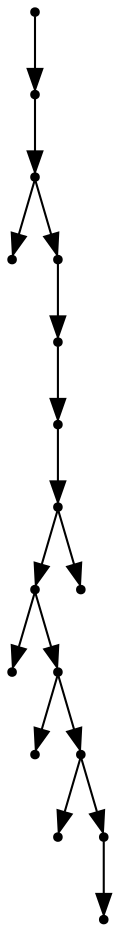 digraph {
  16 [shape=point];
  15 [shape=point];
  14 [shape=point];
  0 [shape=point];
  13 [shape=point];
  12 [shape=point];
  11 [shape=point];
  10 [shape=point];
  8 [shape=point];
  1 [shape=point];
  7 [shape=point];
  2 [shape=point];
  6 [shape=point];
  3 [shape=point];
  5 [shape=point];
  4 [shape=point];
  9 [shape=point];
16 -> 15;
15 -> 14;
14 -> 0;
14 -> 13;
13 -> 12;
12 -> 11;
11 -> 10;
10 -> 8;
8 -> 1;
8 -> 7;
7 -> 2;
7 -> 6;
6 -> 3;
6 -> 5;
5 -> 4;
10 -> 9;
}
